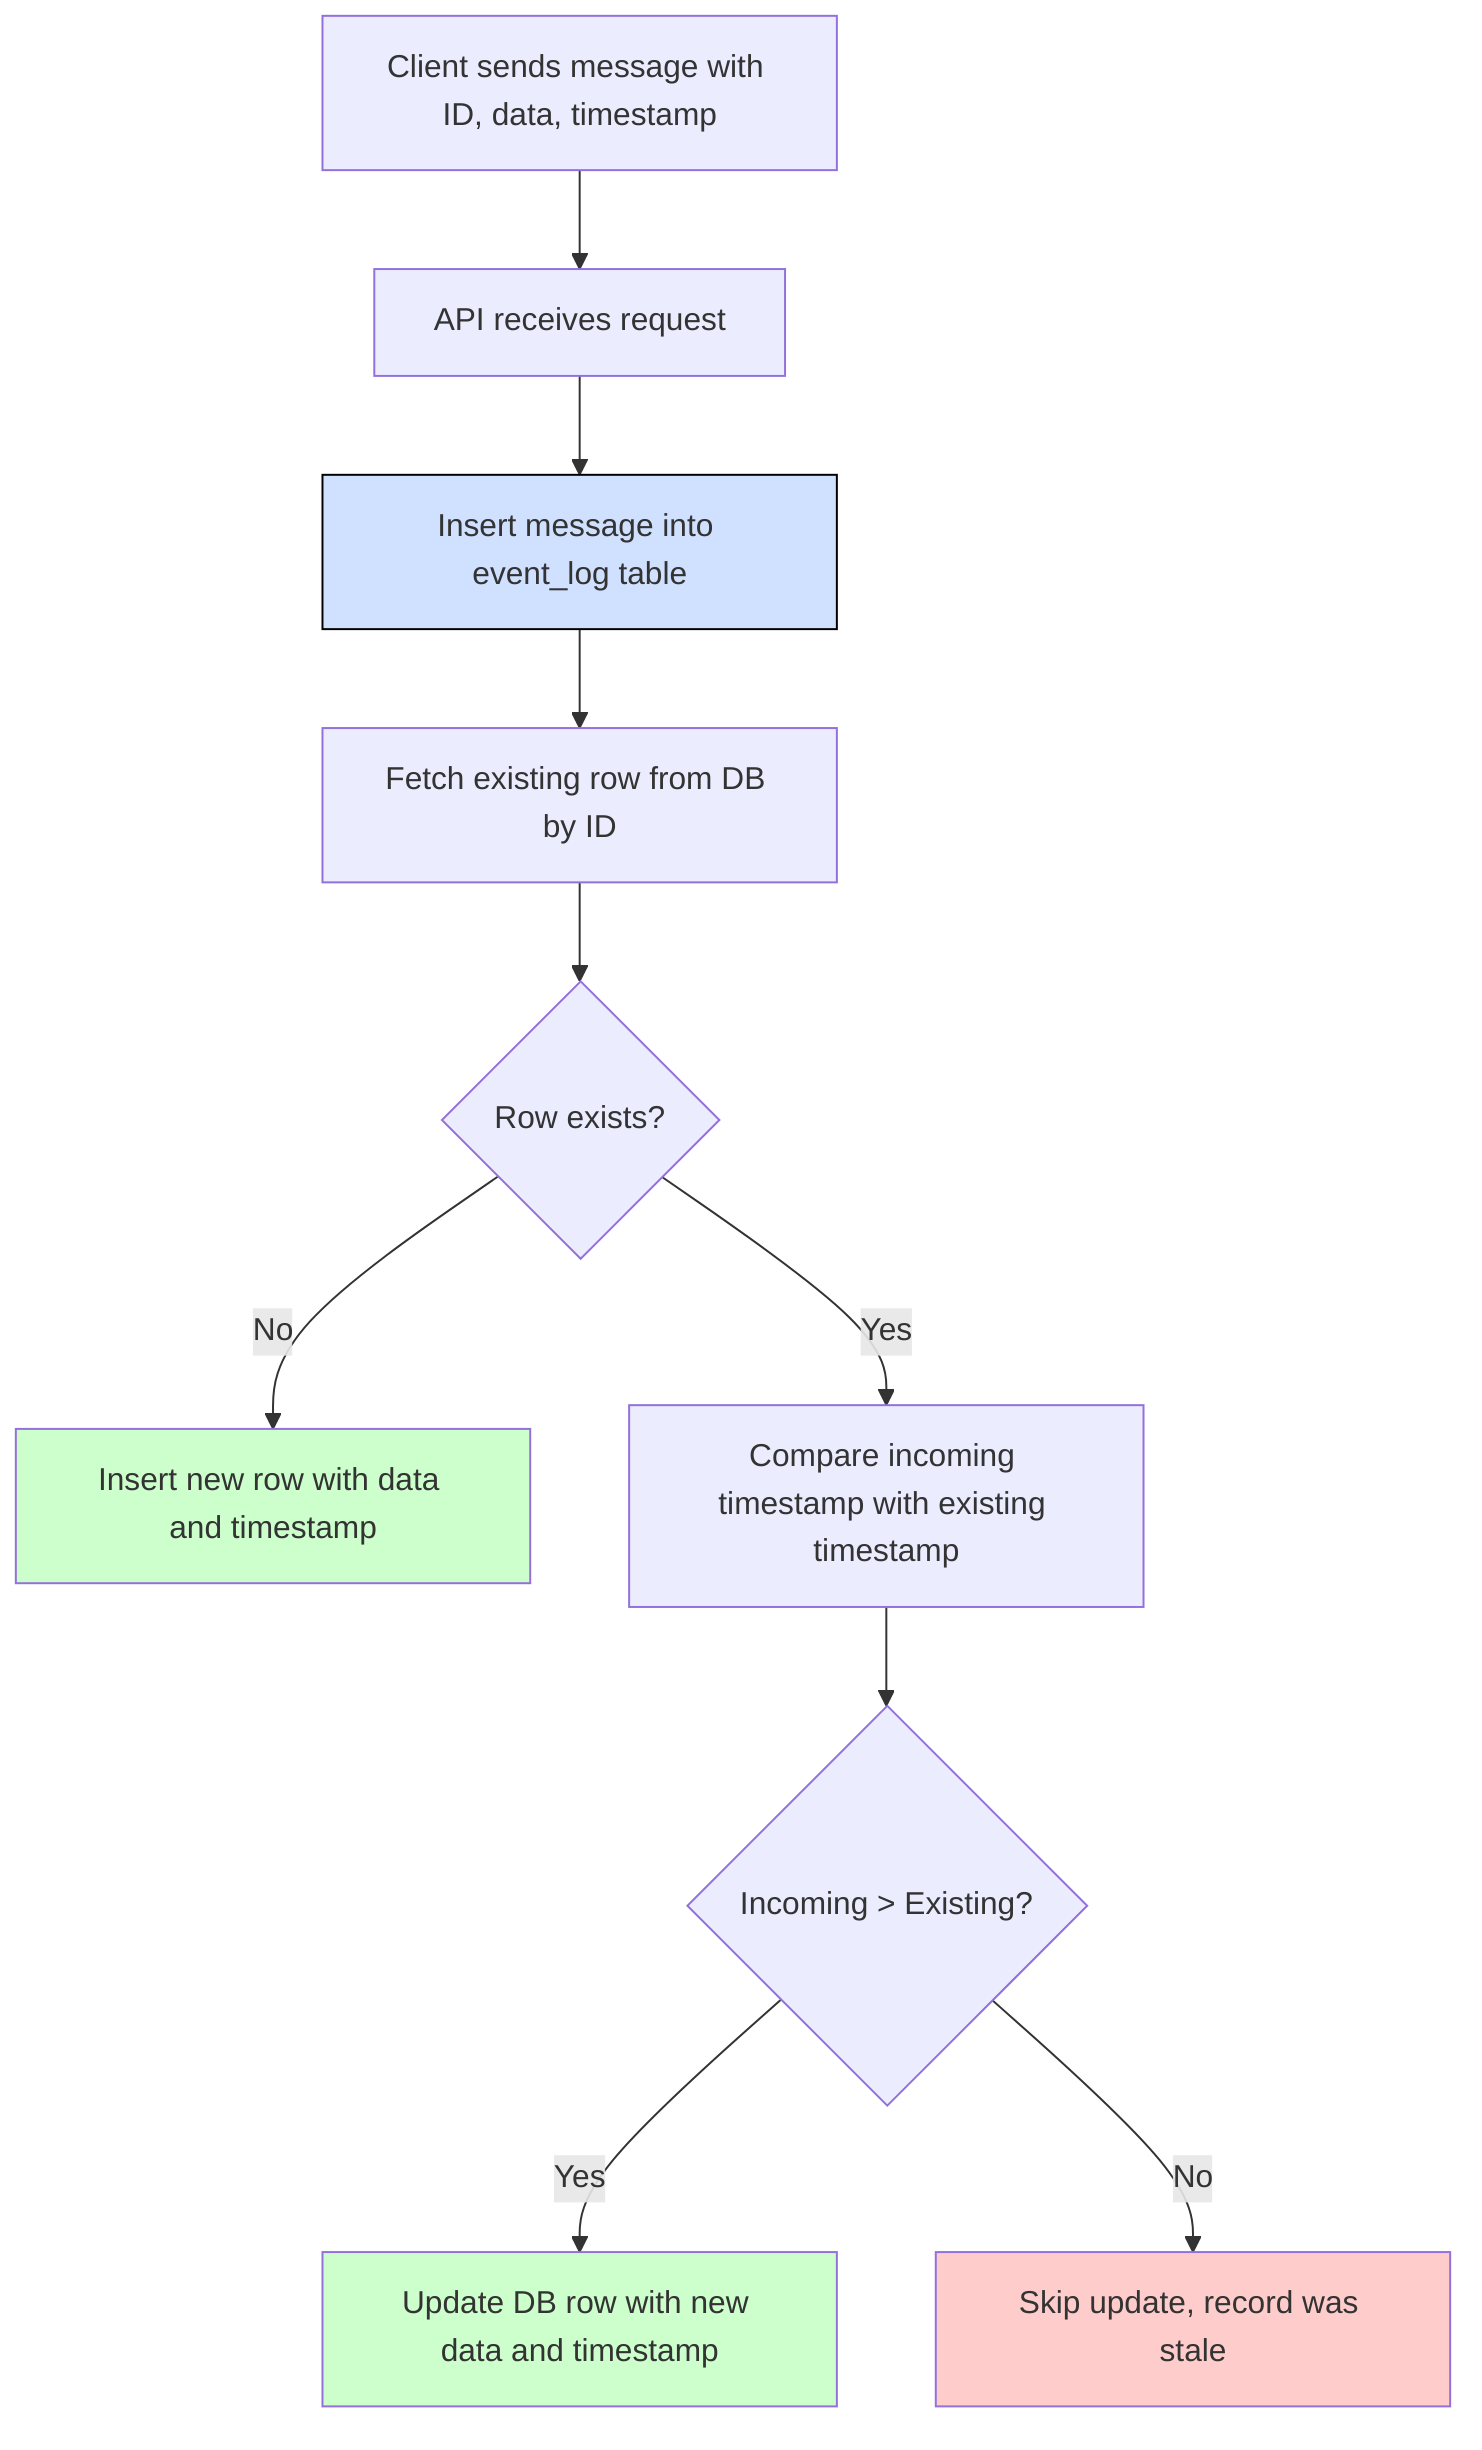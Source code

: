 flowchart TD
    A[Client sends message with ID, data, timestamp] --> B[API receives request]
    B --> B1[Insert message into event_log table]
    B1 --> C[Fetch existing row from DB by ID]
    C --> D{Row exists?}
    
    D -- No --> E[Insert new row with data and timestamp]
    D -- Yes --> F[Compare incoming timestamp with existing timestamp]
    F --> G{Incoming > Existing?}
    
    G -- Yes --> H[Update DB row with new data and timestamp]
    G -- No --> I[Skip update, record was stale]

    style B1 fill:#d0e0ff,stroke:#000
    style E fill:#ccffcc
    style H fill:#ccffcc
    style I fill:#ffcccc